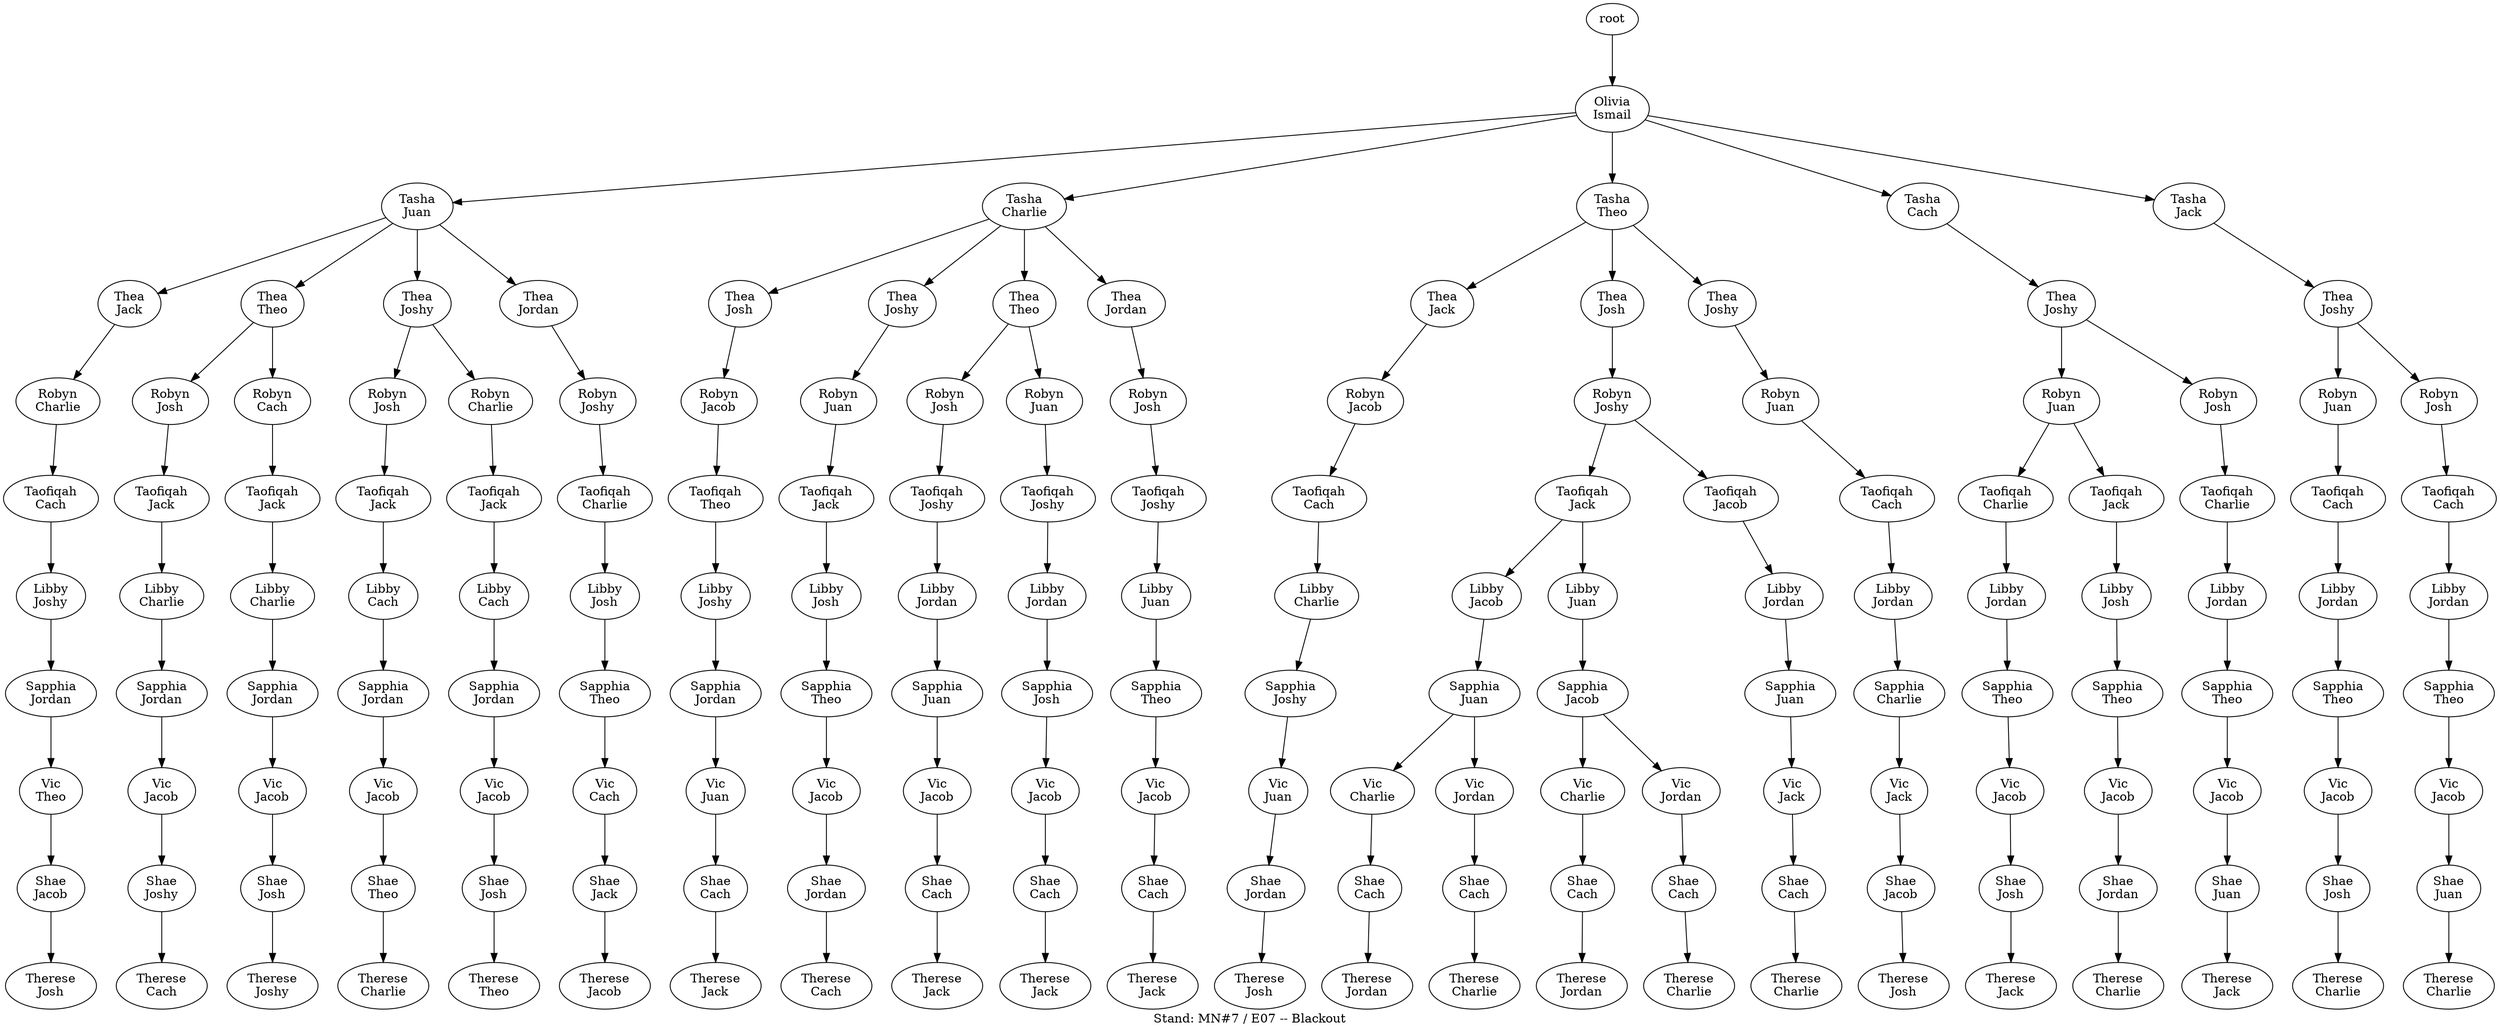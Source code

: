 digraph D { labelloc="b"; label="Stand: MN#7 / E07 -- Blackout"; ranksep=0.8;
"root/2"[label="Olivia\nIsmail"]
"root" -> "root/2";
"root/2/8"[label="Tasha\nJuan"]
"root/2" -> "root/2/8";
"root/2/8/3"[label="Thea\nJack"]
"root/2/8" -> "root/2/8/3";
"root/2/8/3/1"[label="Robyn\nCharlie"]
"root/2/8/3" -> "root/2/8/3/1";
"root/2/8/3/1/0"[label="Taofiqah\nCach"]
"root/2/8/3/1" -> "root/2/8/3/1/0";
"root/2/8/3/1/0/7"[label="Libby\nJoshy"]
"root/2/8/3/1/0" -> "root/2/8/3/1/0/7";
"root/2/8/3/1/0/7/5"[label="Sapphia\nJordan"]
"root/2/8/3/1/0/7" -> "root/2/8/3/1/0/7/5";
"root/2/8/3/1/0/7/5/9"[label="Vic\nTheo"]
"root/2/8/3/1/0/7/5" -> "root/2/8/3/1/0/7/5/9";
"root/2/8/3/1/0/7/5/9/4"[label="Shae\nJacob"]
"root/2/8/3/1/0/7/5/9" -> "root/2/8/3/1/0/7/5/9/4";
"root/2/8/3/1/0/7/5/9/4/6"[label="Therese\nJosh"]
"root/2/8/3/1/0/7/5/9/4" -> "root/2/8/3/1/0/7/5/9/4/6";
"root/2/1"[label="Tasha\nCharlie"]
"root/2" -> "root/2/1";
"root/2/1/6"[label="Thea\nJosh"]
"root/2/1" -> "root/2/1/6";
"root/2/1/6/4"[label="Robyn\nJacob"]
"root/2/1/6" -> "root/2/1/6/4";
"root/2/1/6/4/9"[label="Taofiqah\nTheo"]
"root/2/1/6/4" -> "root/2/1/6/4/9";
"root/2/1/6/4/9/7"[label="Libby\nJoshy"]
"root/2/1/6/4/9" -> "root/2/1/6/4/9/7";
"root/2/1/6/4/9/7/5"[label="Sapphia\nJordan"]
"root/2/1/6/4/9/7" -> "root/2/1/6/4/9/7/5";
"root/2/1/6/4/9/7/5/8"[label="Vic\nJuan"]
"root/2/1/6/4/9/7/5" -> "root/2/1/6/4/9/7/5/8";
"root/2/1/6/4/9/7/5/8/0"[label="Shae\nCach"]
"root/2/1/6/4/9/7/5/8" -> "root/2/1/6/4/9/7/5/8/0";
"root/2/1/6/4/9/7/5/8/0/3"[label="Therese\nJack"]
"root/2/1/6/4/9/7/5/8/0" -> "root/2/1/6/4/9/7/5/8/0/3";
"root/2/9"[label="Tasha\nTheo"]
"root/2" -> "root/2/9";
"root/2/9/3"[label="Thea\nJack"]
"root/2/9" -> "root/2/9/3";
"root/2/9/3/4"[label="Robyn\nJacob"]
"root/2/9/3" -> "root/2/9/3/4";
"root/2/9/3/4/0"[label="Taofiqah\nCach"]
"root/2/9/3/4" -> "root/2/9/3/4/0";
"root/2/9/3/4/0/1"[label="Libby\nCharlie"]
"root/2/9/3/4/0" -> "root/2/9/3/4/0/1";
"root/2/9/3/4/0/1/7"[label="Sapphia\nJoshy"]
"root/2/9/3/4/0/1" -> "root/2/9/3/4/0/1/7";
"root/2/9/3/4/0/1/7/8"[label="Vic\nJuan"]
"root/2/9/3/4/0/1/7" -> "root/2/9/3/4/0/1/7/8";
"root/2/9/3/4/0/1/7/8/5"[label="Shae\nJordan"]
"root/2/9/3/4/0/1/7/8" -> "root/2/9/3/4/0/1/7/8/5";
"root/2/9/3/4/0/1/7/8/5/6"[label="Therese\nJosh"]
"root/2/9/3/4/0/1/7/8/5" -> "root/2/9/3/4/0/1/7/8/5/6";
"root/2/9/6"[label="Thea\nJosh"]
"root/2/9" -> "root/2/9/6";
"root/2/9/6/7"[label="Robyn\nJoshy"]
"root/2/9/6" -> "root/2/9/6/7";
"root/2/9/6/7/3"[label="Taofiqah\nJack"]
"root/2/9/6/7" -> "root/2/9/6/7/3";
"root/2/9/6/7/3/4"[label="Libby\nJacob"]
"root/2/9/6/7/3" -> "root/2/9/6/7/3/4";
"root/2/9/6/7/3/4/8"[label="Sapphia\nJuan"]
"root/2/9/6/7/3/4" -> "root/2/9/6/7/3/4/8";
"root/2/9/6/7/3/4/8/1"[label="Vic\nCharlie"]
"root/2/9/6/7/3/4/8" -> "root/2/9/6/7/3/4/8/1";
"root/2/9/6/7/3/4/8/1/0"[label="Shae\nCach"]
"root/2/9/6/7/3/4/8/1" -> "root/2/9/6/7/3/4/8/1/0";
"root/2/9/6/7/3/4/8/1/0/5"[label="Therese\nJordan"]
"root/2/9/6/7/3/4/8/1/0" -> "root/2/9/6/7/3/4/8/1/0/5";
"root/2/9/6/7/3/8"[label="Libby\nJuan"]
"root/2/9/6/7/3" -> "root/2/9/6/7/3/8";
"root/2/9/6/7/3/8/4"[label="Sapphia\nJacob"]
"root/2/9/6/7/3/8" -> "root/2/9/6/7/3/8/4";
"root/2/9/6/7/3/8/4/1"[label="Vic\nCharlie"]
"root/2/9/6/7/3/8/4" -> "root/2/9/6/7/3/8/4/1";
"root/2/9/6/7/3/8/4/1/0"[label="Shae\nCach"]
"root/2/9/6/7/3/8/4/1" -> "root/2/9/6/7/3/8/4/1/0";
"root/2/9/6/7/3/8/4/1/0/5"[label="Therese\nJordan"]
"root/2/9/6/7/3/8/4/1/0" -> "root/2/9/6/7/3/8/4/1/0/5";
"root/2/9/6/7/4"[label="Taofiqah\nJacob"]
"root/2/9/6/7" -> "root/2/9/6/7/4";
"root/2/9/6/7/4/5"[label="Libby\nJordan"]
"root/2/9/6/7/4" -> "root/2/9/6/7/4/5";
"root/2/9/6/7/4/5/8"[label="Sapphia\nJuan"]
"root/2/9/6/7/4/5" -> "root/2/9/6/7/4/5/8";
"root/2/9/6/7/4/5/8/3"[label="Vic\nJack"]
"root/2/9/6/7/4/5/8" -> "root/2/9/6/7/4/5/8/3";
"root/2/9/6/7/4/5/8/3/0"[label="Shae\nCach"]
"root/2/9/6/7/4/5/8/3" -> "root/2/9/6/7/4/5/8/3/0";
"root/2/9/6/7/4/5/8/3/0/1"[label="Therese\nCharlie"]
"root/2/9/6/7/4/5/8/3/0" -> "root/2/9/6/7/4/5/8/3/0/1";
"root/2/9/7"[label="Thea\nJoshy"]
"root/2/9" -> "root/2/9/7";
"root/2/9/7/8"[label="Robyn\nJuan"]
"root/2/9/7" -> "root/2/9/7/8";
"root/2/9/7/8/0"[label="Taofiqah\nCach"]
"root/2/9/7/8" -> "root/2/9/7/8/0";
"root/2/9/7/8/0/5"[label="Libby\nJordan"]
"root/2/9/7/8/0" -> "root/2/9/7/8/0/5";
"root/2/9/7/8/0/5/1"[label="Sapphia\nCharlie"]
"root/2/9/7/8/0/5" -> "root/2/9/7/8/0/5/1";
"root/2/9/7/8/0/5/1/3"[label="Vic\nJack"]
"root/2/9/7/8/0/5/1" -> "root/2/9/7/8/0/5/1/3";
"root/2/9/7/8/0/5/1/3/4"[label="Shae\nJacob"]
"root/2/9/7/8/0/5/1/3" -> "root/2/9/7/8/0/5/1/3/4";
"root/2/9/7/8/0/5/1/3/4/6"[label="Therese\nJosh"]
"root/2/9/7/8/0/5/1/3/4" -> "root/2/9/7/8/0/5/1/3/4/6";
"root/2/1/7"[label="Thea\nJoshy"]
"root/2/1" -> "root/2/1/7";
"root/2/1/7/8"[label="Robyn\nJuan"]
"root/2/1/7" -> "root/2/1/7/8";
"root/2/1/7/8/3"[label="Taofiqah\nJack"]
"root/2/1/7/8" -> "root/2/1/7/8/3";
"root/2/1/7/8/3/6"[label="Libby\nJosh"]
"root/2/1/7/8/3" -> "root/2/1/7/8/3/6";
"root/2/1/7/8/3/6/9"[label="Sapphia\nTheo"]
"root/2/1/7/8/3/6" -> "root/2/1/7/8/3/6/9";
"root/2/1/7/8/3/6/9/4"[label="Vic\nJacob"]
"root/2/1/7/8/3/6/9" -> "root/2/1/7/8/3/6/9/4";
"root/2/1/7/8/3/6/9/4/5"[label="Shae\nJordan"]
"root/2/1/7/8/3/6/9/4" -> "root/2/1/7/8/3/6/9/4/5";
"root/2/1/7/8/3/6/9/4/5/0"[label="Therese\nCach"]
"root/2/1/7/8/3/6/9/4/5" -> "root/2/1/7/8/3/6/9/4/5/0";
"root/2/8/9"[label="Thea\nTheo"]
"root/2/8" -> "root/2/8/9";
"root/2/8/9/6"[label="Robyn\nJosh"]
"root/2/8/9" -> "root/2/8/9/6";
"root/2/8/9/6/3"[label="Taofiqah\nJack"]
"root/2/8/9/6" -> "root/2/8/9/6/3";
"root/2/8/9/6/3/1"[label="Libby\nCharlie"]
"root/2/8/9/6/3" -> "root/2/8/9/6/3/1";
"root/2/8/9/6/3/1/5"[label="Sapphia\nJordan"]
"root/2/8/9/6/3/1" -> "root/2/8/9/6/3/1/5";
"root/2/8/9/6/3/1/5/4"[label="Vic\nJacob"]
"root/2/8/9/6/3/1/5" -> "root/2/8/9/6/3/1/5/4";
"root/2/8/9/6/3/1/5/4/7"[label="Shae\nJoshy"]
"root/2/8/9/6/3/1/5/4" -> "root/2/8/9/6/3/1/5/4/7";
"root/2/8/9/6/3/1/5/4/7/0"[label="Therese\nCach"]
"root/2/8/9/6/3/1/5/4/7" -> "root/2/8/9/6/3/1/5/4/7/0";
"root/2/1/9"[label="Thea\nTheo"]
"root/2/1" -> "root/2/1/9";
"root/2/1/9/6"[label="Robyn\nJosh"]
"root/2/1/9" -> "root/2/1/9/6";
"root/2/1/9/6/7"[label="Taofiqah\nJoshy"]
"root/2/1/9/6" -> "root/2/1/9/6/7";
"root/2/1/9/6/7/5"[label="Libby\nJordan"]
"root/2/1/9/6/7" -> "root/2/1/9/6/7/5";
"root/2/1/9/6/7/5/8"[label="Sapphia\nJuan"]
"root/2/1/9/6/7/5" -> "root/2/1/9/6/7/5/8";
"root/2/1/9/6/7/5/8/4"[label="Vic\nJacob"]
"root/2/1/9/6/7/5/8" -> "root/2/1/9/6/7/5/8/4";
"root/2/1/9/6/7/5/8/4/0"[label="Shae\nCach"]
"root/2/1/9/6/7/5/8/4" -> "root/2/1/9/6/7/5/8/4/0";
"root/2/1/9/6/7/5/8/4/0/3"[label="Therese\nJack"]
"root/2/1/9/6/7/5/8/4/0" -> "root/2/1/9/6/7/5/8/4/0/3";
"root/2/1/9/8"[label="Robyn\nJuan"]
"root/2/1/9" -> "root/2/1/9/8";
"root/2/1/9/8/7"[label="Taofiqah\nJoshy"]
"root/2/1/9/8" -> "root/2/1/9/8/7";
"root/2/1/9/8/7/5"[label="Libby\nJordan"]
"root/2/1/9/8/7" -> "root/2/1/9/8/7/5";
"root/2/1/9/8/7/5/6"[label="Sapphia\nJosh"]
"root/2/1/9/8/7/5" -> "root/2/1/9/8/7/5/6";
"root/2/1/9/8/7/5/6/4"[label="Vic\nJacob"]
"root/2/1/9/8/7/5/6" -> "root/2/1/9/8/7/5/6/4";
"root/2/1/9/8/7/5/6/4/0"[label="Shae\nCach"]
"root/2/1/9/8/7/5/6/4" -> "root/2/1/9/8/7/5/6/4/0";
"root/2/1/9/8/7/5/6/4/0/3"[label="Therese\nJack"]
"root/2/1/9/8/7/5/6/4/0" -> "root/2/1/9/8/7/5/6/4/0/3";
"root/2/0"[label="Tasha\nCach"]
"root/2" -> "root/2/0";
"root/2/0/7"[label="Thea\nJoshy"]
"root/2/0" -> "root/2/0/7";
"root/2/0/7/8"[label="Robyn\nJuan"]
"root/2/0/7" -> "root/2/0/7/8";
"root/2/0/7/8/1"[label="Taofiqah\nCharlie"]
"root/2/0/7/8" -> "root/2/0/7/8/1";
"root/2/0/7/8/1/5"[label="Libby\nJordan"]
"root/2/0/7/8/1" -> "root/2/0/7/8/1/5";
"root/2/0/7/8/1/5/9"[label="Sapphia\nTheo"]
"root/2/0/7/8/1/5" -> "root/2/0/7/8/1/5/9";
"root/2/0/7/8/1/5/9/4"[label="Vic\nJacob"]
"root/2/0/7/8/1/5/9" -> "root/2/0/7/8/1/5/9/4";
"root/2/0/7/8/1/5/9/4/6"[label="Shae\nJosh"]
"root/2/0/7/8/1/5/9/4" -> "root/2/0/7/8/1/5/9/4/6";
"root/2/0/7/8/1/5/9/4/6/3"[label="Therese\nJack"]
"root/2/0/7/8/1/5/9/4/6" -> "root/2/0/7/8/1/5/9/4/6/3";
"root/2/0/7/6"[label="Robyn\nJosh"]
"root/2/0/7" -> "root/2/0/7/6";
"root/2/0/7/6/1"[label="Taofiqah\nCharlie"]
"root/2/0/7/6" -> "root/2/0/7/6/1";
"root/2/0/7/6/1/5"[label="Libby\nJordan"]
"root/2/0/7/6/1" -> "root/2/0/7/6/1/5";
"root/2/0/7/6/1/5/9"[label="Sapphia\nTheo"]
"root/2/0/7/6/1/5" -> "root/2/0/7/6/1/5/9";
"root/2/0/7/6/1/5/9/4"[label="Vic\nJacob"]
"root/2/0/7/6/1/5/9" -> "root/2/0/7/6/1/5/9/4";
"root/2/0/7/6/1/5/9/4/8"[label="Shae\nJuan"]
"root/2/0/7/6/1/5/9/4" -> "root/2/0/7/6/1/5/9/4/8";
"root/2/0/7/6/1/5/9/4/8/3"[label="Therese\nJack"]
"root/2/0/7/6/1/5/9/4/8" -> "root/2/0/7/6/1/5/9/4/8/3";
"root/2/1/5"[label="Thea\nJordan"]
"root/2/1" -> "root/2/1/5";
"root/2/1/5/6"[label="Robyn\nJosh"]
"root/2/1/5" -> "root/2/1/5/6";
"root/2/1/5/6/7"[label="Taofiqah\nJoshy"]
"root/2/1/5/6" -> "root/2/1/5/6/7";
"root/2/1/5/6/7/8"[label="Libby\nJuan"]
"root/2/1/5/6/7" -> "root/2/1/5/6/7/8";
"root/2/1/5/6/7/8/9"[label="Sapphia\nTheo"]
"root/2/1/5/6/7/8" -> "root/2/1/5/6/7/8/9";
"root/2/1/5/6/7/8/9/4"[label="Vic\nJacob"]
"root/2/1/5/6/7/8/9" -> "root/2/1/5/6/7/8/9/4";
"root/2/1/5/6/7/8/9/4/0"[label="Shae\nCach"]
"root/2/1/5/6/7/8/9/4" -> "root/2/1/5/6/7/8/9/4/0";
"root/2/1/5/6/7/8/9/4/0/3"[label="Therese\nJack"]
"root/2/1/5/6/7/8/9/4/0" -> "root/2/1/5/6/7/8/9/4/0/3";
"root/2/3"[label="Tasha\nJack"]
"root/2" -> "root/2/3";
"root/2/3/7"[label="Thea\nJoshy"]
"root/2/3" -> "root/2/3/7";
"root/2/3/7/8"[label="Robyn\nJuan"]
"root/2/3/7" -> "root/2/3/7/8";
"root/2/3/7/8/0"[label="Taofiqah\nCach"]
"root/2/3/7/8" -> "root/2/3/7/8/0";
"root/2/3/7/8/0/5"[label="Libby\nJordan"]
"root/2/3/7/8/0" -> "root/2/3/7/8/0/5";
"root/2/3/7/8/0/5/9"[label="Sapphia\nTheo"]
"root/2/3/7/8/0/5" -> "root/2/3/7/8/0/5/9";
"root/2/3/7/8/0/5/9/4"[label="Vic\nJacob"]
"root/2/3/7/8/0/5/9" -> "root/2/3/7/8/0/5/9/4";
"root/2/3/7/8/0/5/9/4/6"[label="Shae\nJosh"]
"root/2/3/7/8/0/5/9/4" -> "root/2/3/7/8/0/5/9/4/6";
"root/2/3/7/8/0/5/9/4/6/1"[label="Therese\nCharlie"]
"root/2/3/7/8/0/5/9/4/6" -> "root/2/3/7/8/0/5/9/4/6/1";
"root/2/3/7/6"[label="Robyn\nJosh"]
"root/2/3/7" -> "root/2/3/7/6";
"root/2/3/7/6/0"[label="Taofiqah\nCach"]
"root/2/3/7/6" -> "root/2/3/7/6/0";
"root/2/3/7/6/0/5"[label="Libby\nJordan"]
"root/2/3/7/6/0" -> "root/2/3/7/6/0/5";
"root/2/3/7/6/0/5/9"[label="Sapphia\nTheo"]
"root/2/3/7/6/0/5" -> "root/2/3/7/6/0/5/9";
"root/2/3/7/6/0/5/9/4"[label="Vic\nJacob"]
"root/2/3/7/6/0/5/9" -> "root/2/3/7/6/0/5/9/4";
"root/2/3/7/6/0/5/9/4/8"[label="Shae\nJuan"]
"root/2/3/7/6/0/5/9/4" -> "root/2/3/7/6/0/5/9/4/8";
"root/2/3/7/6/0/5/9/4/8/1"[label="Therese\nCharlie"]
"root/2/3/7/6/0/5/9/4/8" -> "root/2/3/7/6/0/5/9/4/8/1";
"root/2/0/7/8/3"[label="Taofiqah\nJack"]
"root/2/0/7/8" -> "root/2/0/7/8/3";
"root/2/0/7/8/3/6"[label="Libby\nJosh"]
"root/2/0/7/8/3" -> "root/2/0/7/8/3/6";
"root/2/0/7/8/3/6/9"[label="Sapphia\nTheo"]
"root/2/0/7/8/3/6" -> "root/2/0/7/8/3/6/9";
"root/2/0/7/8/3/6/9/4"[label="Vic\nJacob"]
"root/2/0/7/8/3/6/9" -> "root/2/0/7/8/3/6/9/4";
"root/2/0/7/8/3/6/9/4/5"[label="Shae\nJordan"]
"root/2/0/7/8/3/6/9/4" -> "root/2/0/7/8/3/6/9/4/5";
"root/2/0/7/8/3/6/9/4/5/1"[label="Therese\nCharlie"]
"root/2/0/7/8/3/6/9/4/5" -> "root/2/0/7/8/3/6/9/4/5/1";
"root/2/8/7"[label="Thea\nJoshy"]
"root/2/8" -> "root/2/8/7";
"root/2/8/7/6"[label="Robyn\nJosh"]
"root/2/8/7" -> "root/2/8/7/6";
"root/2/8/7/6/3"[label="Taofiqah\nJack"]
"root/2/8/7/6" -> "root/2/8/7/6/3";
"root/2/8/7/6/3/0"[label="Libby\nCach"]
"root/2/8/7/6/3" -> "root/2/8/7/6/3/0";
"root/2/8/7/6/3/0/5"[label="Sapphia\nJordan"]
"root/2/8/7/6/3/0" -> "root/2/8/7/6/3/0/5";
"root/2/8/7/6/3/0/5/4"[label="Vic\nJacob"]
"root/2/8/7/6/3/0/5" -> "root/2/8/7/6/3/0/5/4";
"root/2/8/7/6/3/0/5/4/9"[label="Shae\nTheo"]
"root/2/8/7/6/3/0/5/4" -> "root/2/8/7/6/3/0/5/4/9";
"root/2/8/7/6/3/0/5/4/9/1"[label="Therese\nCharlie"]
"root/2/8/7/6/3/0/5/4/9" -> "root/2/8/7/6/3/0/5/4/9/1";
"root/2/8/9/0"[label="Robyn\nCach"]
"root/2/8/9" -> "root/2/8/9/0";
"root/2/8/9/0/3"[label="Taofiqah\nJack"]
"root/2/8/9/0" -> "root/2/8/9/0/3";
"root/2/8/9/0/3/1"[label="Libby\nCharlie"]
"root/2/8/9/0/3" -> "root/2/8/9/0/3/1";
"root/2/8/9/0/3/1/5"[label="Sapphia\nJordan"]
"root/2/8/9/0/3/1" -> "root/2/8/9/0/3/1/5";
"root/2/8/9/0/3/1/5/4"[label="Vic\nJacob"]
"root/2/8/9/0/3/1/5" -> "root/2/8/9/0/3/1/5/4";
"root/2/8/9/0/3/1/5/4/6"[label="Shae\nJosh"]
"root/2/8/9/0/3/1/5/4" -> "root/2/8/9/0/3/1/5/4/6";
"root/2/8/9/0/3/1/5/4/6/7"[label="Therese\nJoshy"]
"root/2/8/9/0/3/1/5/4/6" -> "root/2/8/9/0/3/1/5/4/6/7";
"root/2/8/7/1"[label="Robyn\nCharlie"]
"root/2/8/7" -> "root/2/8/7/1";
"root/2/8/7/1/3"[label="Taofiqah\nJack"]
"root/2/8/7/1" -> "root/2/8/7/1/3";
"root/2/8/7/1/3/0"[label="Libby\nCach"]
"root/2/8/7/1/3" -> "root/2/8/7/1/3/0";
"root/2/8/7/1/3/0/5"[label="Sapphia\nJordan"]
"root/2/8/7/1/3/0" -> "root/2/8/7/1/3/0/5";
"root/2/8/7/1/3/0/5/4"[label="Vic\nJacob"]
"root/2/8/7/1/3/0/5" -> "root/2/8/7/1/3/0/5/4";
"root/2/8/7/1/3/0/5/4/6"[label="Shae\nJosh"]
"root/2/8/7/1/3/0/5/4" -> "root/2/8/7/1/3/0/5/4/6";
"root/2/8/7/1/3/0/5/4/6/9"[label="Therese\nTheo"]
"root/2/8/7/1/3/0/5/4/6" -> "root/2/8/7/1/3/0/5/4/6/9";
"root/2/9/6/7/3/8/4/5"[label="Vic\nJordan"]
"root/2/9/6/7/3/8/4" -> "root/2/9/6/7/3/8/4/5";
"root/2/9/6/7/3/8/4/5/0"[label="Shae\nCach"]
"root/2/9/6/7/3/8/4/5" -> "root/2/9/6/7/3/8/4/5/0";
"root/2/9/6/7/3/8/4/5/0/1"[label="Therese\nCharlie"]
"root/2/9/6/7/3/8/4/5/0" -> "root/2/9/6/7/3/8/4/5/0/1";
"root/2/9/6/7/3/4/8/5"[label="Vic\nJordan"]
"root/2/9/6/7/3/4/8" -> "root/2/9/6/7/3/4/8/5";
"root/2/9/6/7/3/4/8/5/0"[label="Shae\nCach"]
"root/2/9/6/7/3/4/8/5" -> "root/2/9/6/7/3/4/8/5/0";
"root/2/9/6/7/3/4/8/5/0/1"[label="Therese\nCharlie"]
"root/2/9/6/7/3/4/8/5/0" -> "root/2/9/6/7/3/4/8/5/0/1";
"root/2/8/5"[label="Thea\nJordan"]
"root/2/8" -> "root/2/8/5";
"root/2/8/5/7"[label="Robyn\nJoshy"]
"root/2/8/5" -> "root/2/8/5/7";
"root/2/8/5/7/1"[label="Taofiqah\nCharlie"]
"root/2/8/5/7" -> "root/2/8/5/7/1";
"root/2/8/5/7/1/6"[label="Libby\nJosh"]
"root/2/8/5/7/1" -> "root/2/8/5/7/1/6";
"root/2/8/5/7/1/6/9"[label="Sapphia\nTheo"]
"root/2/8/5/7/1/6" -> "root/2/8/5/7/1/6/9";
"root/2/8/5/7/1/6/9/0"[label="Vic\nCach"]
"root/2/8/5/7/1/6/9" -> "root/2/8/5/7/1/6/9/0";
"root/2/8/5/7/1/6/9/0/3"[label="Shae\nJack"]
"root/2/8/5/7/1/6/9/0" -> "root/2/8/5/7/1/6/9/0/3";
"root/2/8/5/7/1/6/9/0/3/4"[label="Therese\nJacob"]
"root/2/8/5/7/1/6/9/0/3" -> "root/2/8/5/7/1/6/9/0/3/4";
}
